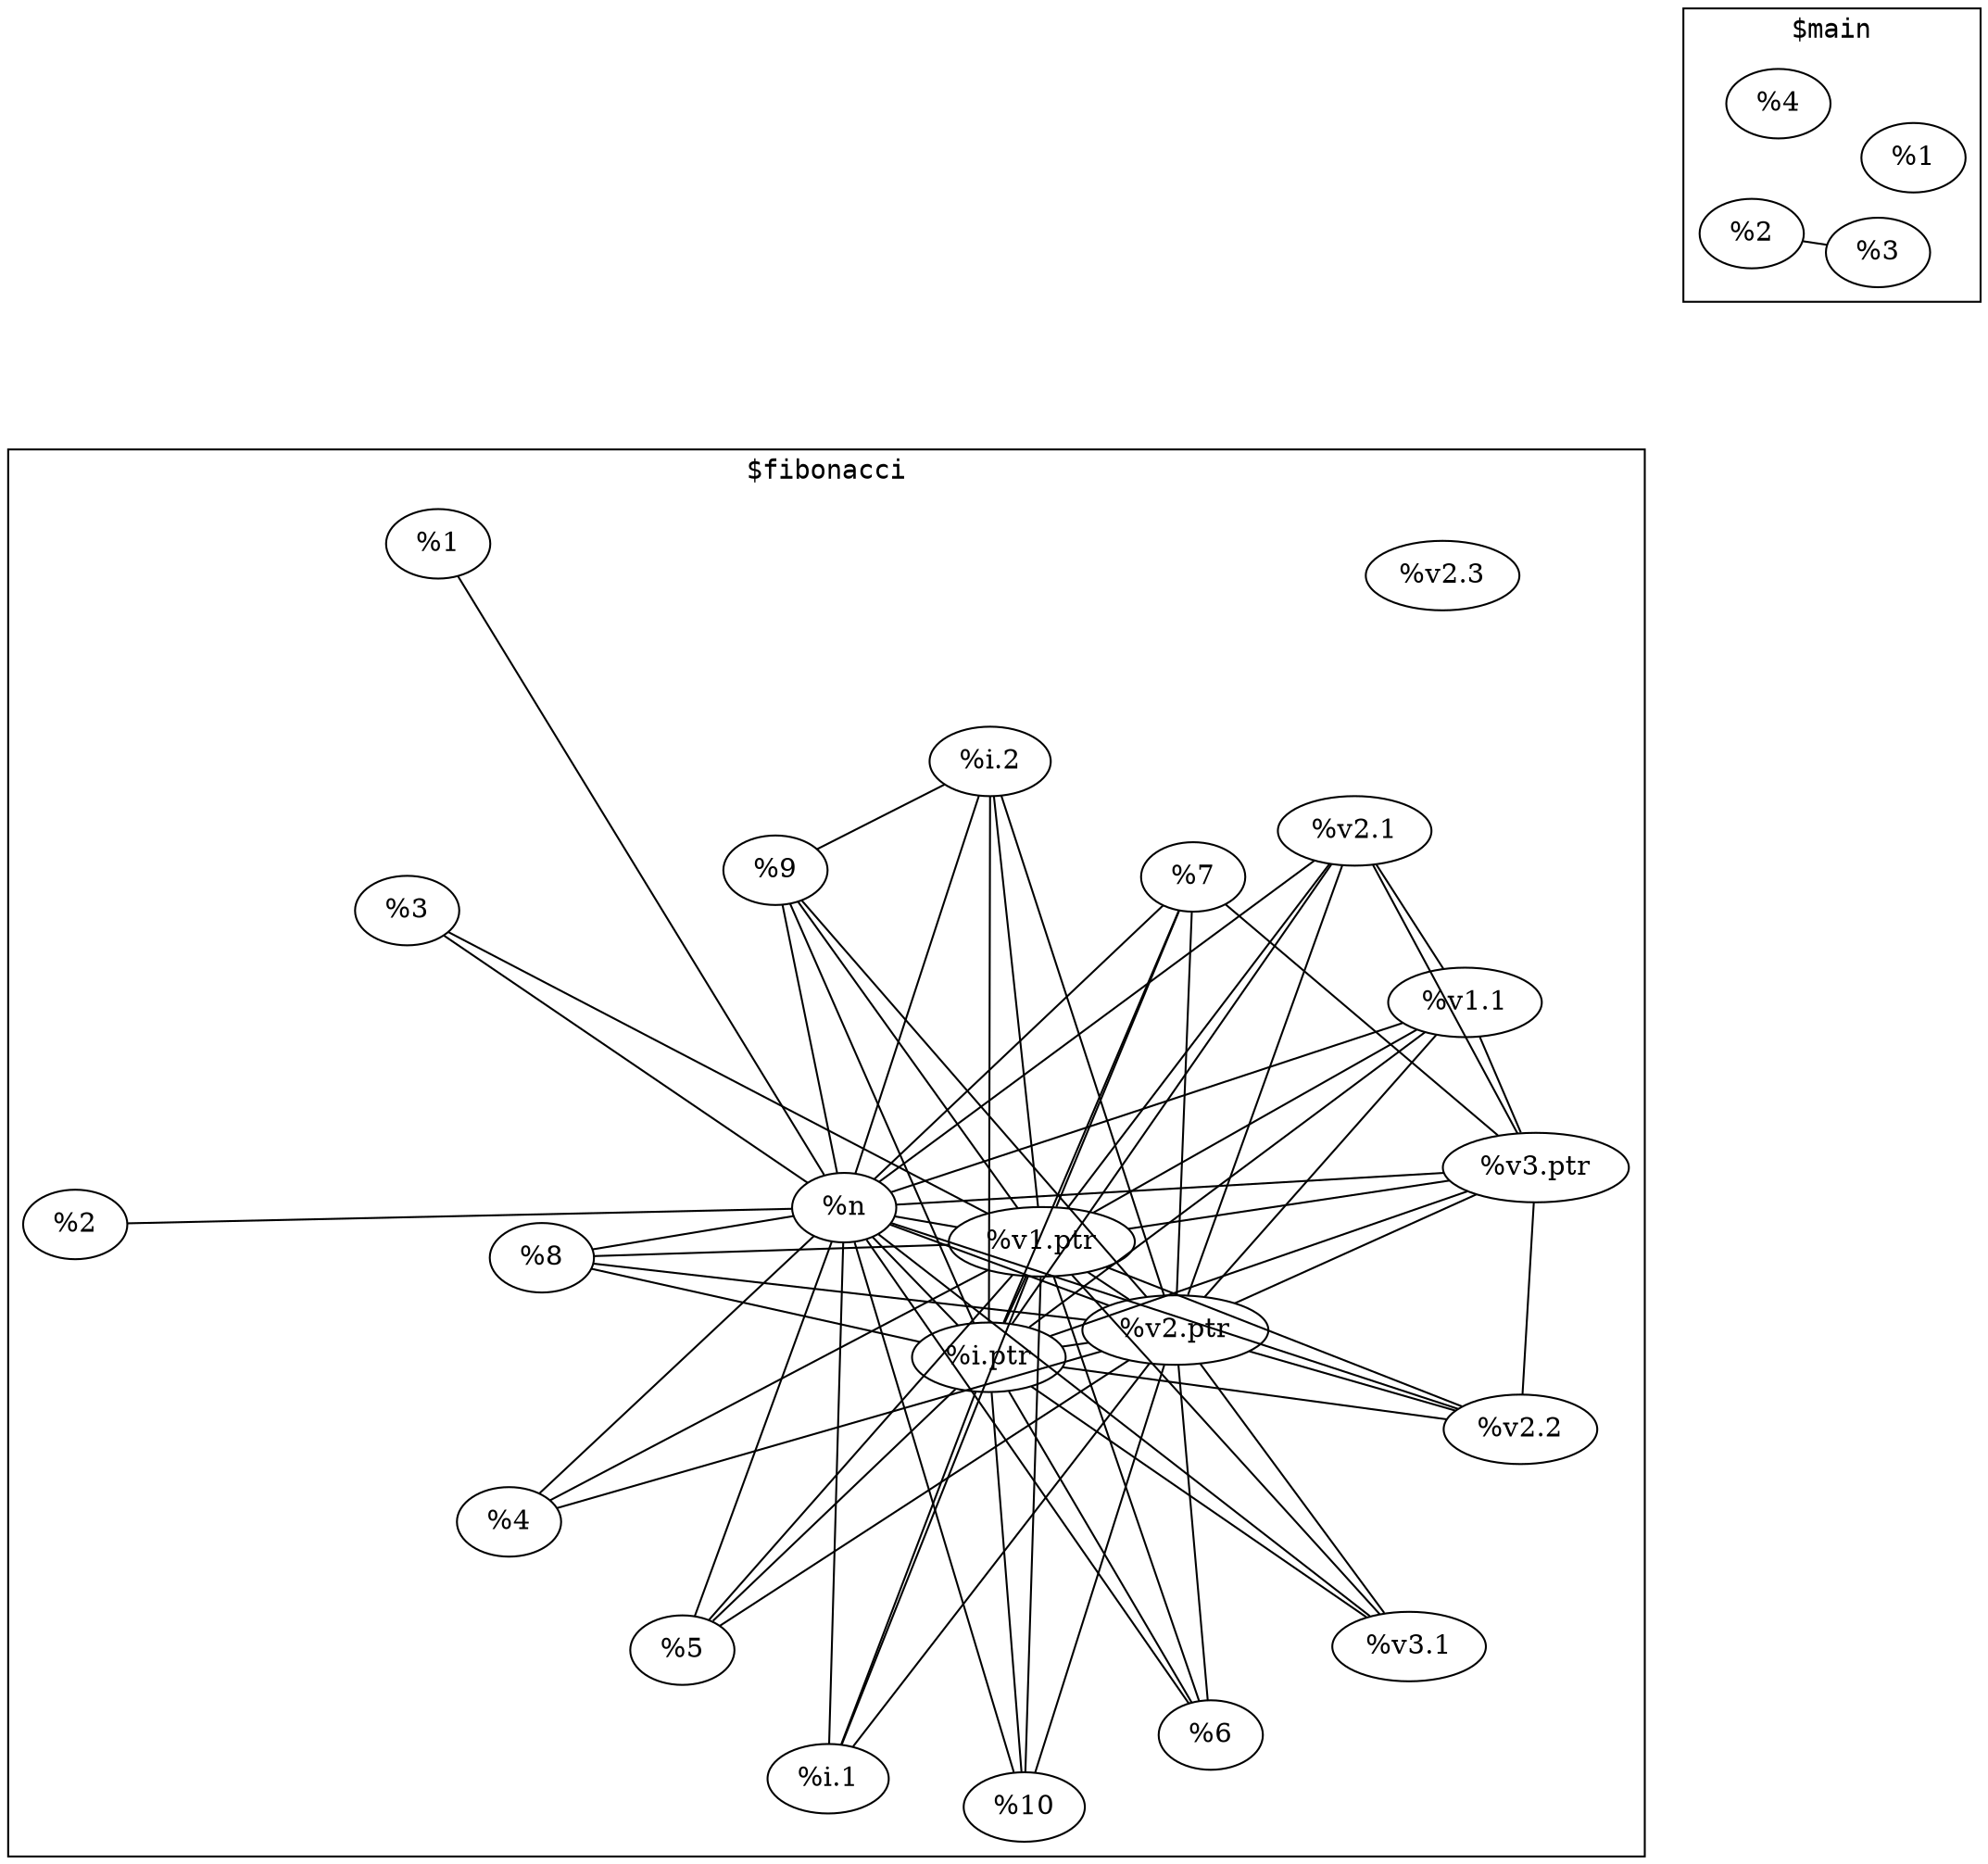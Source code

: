 graph {
   fontname=monospace
   layout=fdp

   subgraph cluster_0 {
      label="$main"
      "$main%1" [label="%1"]
      "$main%2" [label="%2"]
      "$main%2" -- "$main%3"
      "$main%3" [label="%3"]
      "$main%4" [label="%4"]
   }

   subgraph cluster_1 {
      label="$fibonacci"
      "$fibonacci%n" [label="%n"]
      "$fibonacci%n" -- "$fibonacci%1"
      "$fibonacci%n" -- "$fibonacci%2"
      "$fibonacci%n" -- "$fibonacci%v1.ptr"
      "$fibonacci%n" -- "$fibonacci%3"
      "$fibonacci%n" -- "$fibonacci%v2.ptr"
      "$fibonacci%n" -- "$fibonacci%4"
      "$fibonacci%n" -- "$fibonacci%i.ptr"
      "$fibonacci%n" -- "$fibonacci%5"
      "$fibonacci%n" -- "$fibonacci%6"
      "$fibonacci%n" -- "$fibonacci%v3.ptr"
      "$fibonacci%n" -- "$fibonacci%v1.1"
      "$fibonacci%n" -- "$fibonacci%v2.1"
      "$fibonacci%n" -- "$fibonacci%7"
      "$fibonacci%n" -- "$fibonacci%v2.2"
      "$fibonacci%n" -- "$fibonacci%v3.1"
      "$fibonacci%n" -- "$fibonacci%i.1"
      "$fibonacci%n" -- "$fibonacci%8"
      "$fibonacci%n" -- "$fibonacci%i.2"
      "$fibonacci%n" -- "$fibonacci%9"
      "$fibonacci%n" -- "$fibonacci%10"
      "$fibonacci%1" [label="%1"]
      "$fibonacci%2" [label="%2"]
      "$fibonacci%v1.ptr" [label="%v1.ptr"]
      "$fibonacci%v1.ptr" -- "$fibonacci%3"
      "$fibonacci%v1.ptr" -- "$fibonacci%v2.ptr"
      "$fibonacci%v1.ptr" -- "$fibonacci%4"
      "$fibonacci%v1.ptr" -- "$fibonacci%i.ptr"
      "$fibonacci%v1.ptr" -- "$fibonacci%5"
      "$fibonacci%v1.ptr" -- "$fibonacci%6"
      "$fibonacci%v1.ptr" -- "$fibonacci%v3.ptr"
      "$fibonacci%v1.ptr" -- "$fibonacci%v1.1"
      "$fibonacci%v1.ptr" -- "$fibonacci%v2.1"
      "$fibonacci%v1.ptr" -- "$fibonacci%7"
      "$fibonacci%v1.ptr" -- "$fibonacci%v2.2"
      "$fibonacci%v1.ptr" -- "$fibonacci%v3.1"
      "$fibonacci%v1.ptr" -- "$fibonacci%i.1"
      "$fibonacci%v1.ptr" -- "$fibonacci%8"
      "$fibonacci%v1.ptr" -- "$fibonacci%i.2"
      "$fibonacci%v1.ptr" -- "$fibonacci%9"
      "$fibonacci%v1.ptr" -- "$fibonacci%10"
      "$fibonacci%3" [label="%3"]
      "$fibonacci%v2.ptr" [label="%v2.ptr"]
      "$fibonacci%v2.ptr" -- "$fibonacci%4"
      "$fibonacci%v2.ptr" -- "$fibonacci%i.ptr"
      "$fibonacci%v2.ptr" -- "$fibonacci%5"
      "$fibonacci%v2.ptr" -- "$fibonacci%6"
      "$fibonacci%v2.ptr" -- "$fibonacci%v3.ptr"
      "$fibonacci%v2.ptr" -- "$fibonacci%v1.1"
      "$fibonacci%v2.ptr" -- "$fibonacci%v2.1"
      "$fibonacci%v2.ptr" -- "$fibonacci%7"
      "$fibonacci%v2.ptr" -- "$fibonacci%v2.2"
      "$fibonacci%v2.ptr" -- "$fibonacci%v3.1"
      "$fibonacci%v2.ptr" -- "$fibonacci%i.1"
      "$fibonacci%v2.ptr" -- "$fibonacci%8"
      "$fibonacci%v2.ptr" -- "$fibonacci%i.2"
      "$fibonacci%v2.ptr" -- "$fibonacci%9"
      "$fibonacci%v2.ptr" -- "$fibonacci%10"
      "$fibonacci%4" [label="%4"]
      "$fibonacci%i.ptr" [label="%i.ptr"]
      "$fibonacci%i.ptr" -- "$fibonacci%5"
      "$fibonacci%i.ptr" -- "$fibonacci%6"
      "$fibonacci%i.ptr" -- "$fibonacci%v3.ptr"
      "$fibonacci%i.ptr" -- "$fibonacci%v1.1"
      "$fibonacci%i.ptr" -- "$fibonacci%v2.1"
      "$fibonacci%i.ptr" -- "$fibonacci%7"
      "$fibonacci%i.ptr" -- "$fibonacci%v2.2"
      "$fibonacci%i.ptr" -- "$fibonacci%v3.1"
      "$fibonacci%i.ptr" -- "$fibonacci%i.1"
      "$fibonacci%i.ptr" -- "$fibonacci%8"
      "$fibonacci%i.ptr" -- "$fibonacci%i.2"
      "$fibonacci%i.ptr" -- "$fibonacci%9"
      "$fibonacci%i.ptr" -- "$fibonacci%10"
      "$fibonacci%5" [label="%5"]
      "$fibonacci%6" [label="%6"]
      "$fibonacci%v3.ptr" [label="%v3.ptr"]
      "$fibonacci%v3.ptr" -- "$fibonacci%v1.1"
      "$fibonacci%v3.ptr" -- "$fibonacci%v2.1"
      "$fibonacci%v3.ptr" -- "$fibonacci%7"
      "$fibonacci%v3.ptr" -- "$fibonacci%v2.2"
      "$fibonacci%v1.1" [label="%v1.1"]
      "$fibonacci%v1.1" -- "$fibonacci%v2.1"
      "$fibonacci%v2.1" [label="%v2.1"]
      "$fibonacci%7" [label="%7"]
      "$fibonacci%v2.2" [label="%v2.2"]
      "$fibonacci%v3.1" [label="%v3.1"]
      "$fibonacci%i.1" [label="%i.1"]
      "$fibonacci%8" [label="%8"]
      "$fibonacci%v2.3" [label="%v2.3"]
      "$fibonacci%i.2" [label="%i.2"]
      "$fibonacci%i.2" -- "$fibonacci%9"
      "$fibonacci%9" [label="%9"]
      "$fibonacci%10" [label="%10"]
   }
}
